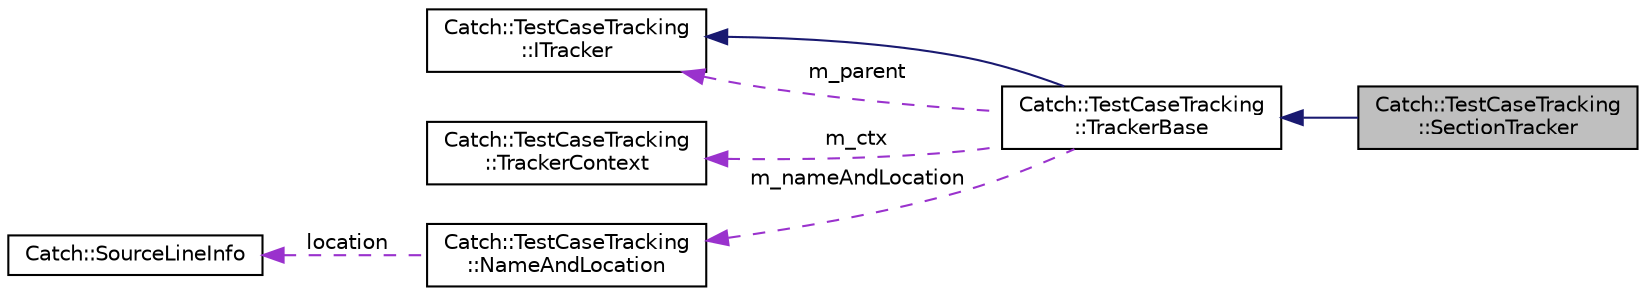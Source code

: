digraph "Catch::TestCaseTracking::SectionTracker"
{
  edge [fontname="Helvetica",fontsize="10",labelfontname="Helvetica",labelfontsize="10"];
  node [fontname="Helvetica",fontsize="10",shape=record];
  rankdir="LR";
  Node3 [label="Catch::TestCaseTracking\l::SectionTracker",height=0.2,width=0.4,color="black", fillcolor="grey75", style="filled", fontcolor="black"];
  Node4 -> Node3 [dir="back",color="midnightblue",fontsize="10",style="solid",fontname="Helvetica"];
  Node4 [label="Catch::TestCaseTracking\l::TrackerBase",height=0.2,width=0.4,color="black", fillcolor="white", style="filled",URL="$classCatch_1_1TestCaseTracking_1_1TrackerBase.html"];
  Node5 -> Node4 [dir="back",color="midnightblue",fontsize="10",style="solid",fontname="Helvetica"];
  Node5 [label="Catch::TestCaseTracking\l::ITracker",height=0.2,width=0.4,color="black", fillcolor="white", style="filled",URL="$structCatch_1_1TestCaseTracking_1_1ITracker.html"];
  Node6 -> Node4 [dir="back",color="darkorchid3",fontsize="10",style="dashed",label=" m_ctx" ,fontname="Helvetica"];
  Node6 [label="Catch::TestCaseTracking\l::TrackerContext",height=0.2,width=0.4,color="black", fillcolor="white", style="filled",URL="$classCatch_1_1TestCaseTracking_1_1TrackerContext.html"];
  Node7 -> Node4 [dir="back",color="darkorchid3",fontsize="10",style="dashed",label=" m_nameAndLocation" ,fontname="Helvetica"];
  Node7 [label="Catch::TestCaseTracking\l::NameAndLocation",height=0.2,width=0.4,color="black", fillcolor="white", style="filled",URL="$structCatch_1_1TestCaseTracking_1_1NameAndLocation.html"];
  Node8 -> Node7 [dir="back",color="darkorchid3",fontsize="10",style="dashed",label=" location" ,fontname="Helvetica"];
  Node8 [label="Catch::SourceLineInfo",height=0.2,width=0.4,color="black", fillcolor="white", style="filled",URL="$structCatch_1_1SourceLineInfo.html"];
  Node5 -> Node4 [dir="back",color="darkorchid3",fontsize="10",style="dashed",label=" m_parent" ,fontname="Helvetica"];
}
